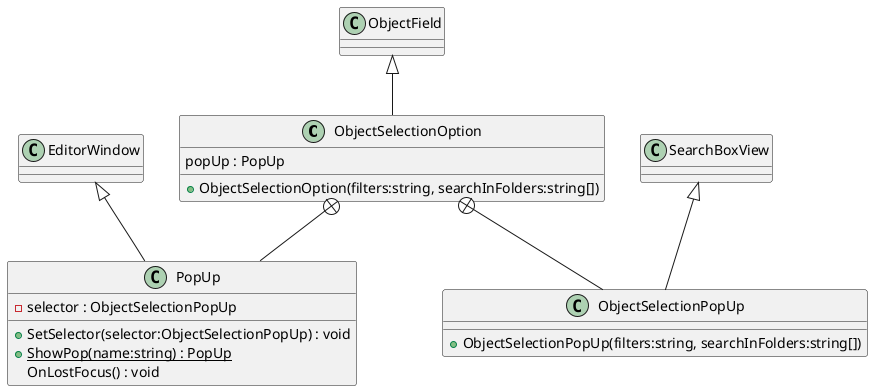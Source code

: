 @startuml
class ObjectSelectionOption {
    popUp : PopUp
    + ObjectSelectionOption(filters:string, searchInFolders:string[])
}
class PopUp {
    - selector : ObjectSelectionPopUp
    + SetSelector(selector:ObjectSelectionPopUp) : void
    + {static} ShowPop(name:string) : PopUp
    OnLostFocus() : void
}
class ObjectSelectionPopUp {
    + ObjectSelectionPopUp(filters:string, searchInFolders:string[])
}
ObjectField <|-- ObjectSelectionOption
ObjectSelectionOption +-- PopUp
EditorWindow <|-- PopUp
ObjectSelectionOption +-- ObjectSelectionPopUp
SearchBoxView <|-- ObjectSelectionPopUp
@enduml
